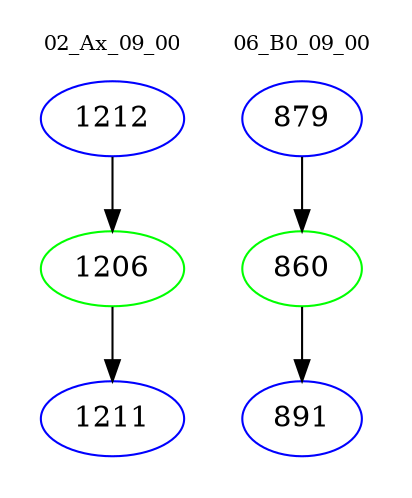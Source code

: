 digraph{
subgraph cluster_0 {
color = white
label = "02_Ax_09_00";
fontsize=10;
T0_1212 [label="1212", color="blue"]
T0_1212 -> T0_1206 [color="black"]
T0_1206 [label="1206", color="green"]
T0_1206 -> T0_1211 [color="black"]
T0_1211 [label="1211", color="blue"]
}
subgraph cluster_1 {
color = white
label = "06_B0_09_00";
fontsize=10;
T1_879 [label="879", color="blue"]
T1_879 -> T1_860 [color="black"]
T1_860 [label="860", color="green"]
T1_860 -> T1_891 [color="black"]
T1_891 [label="891", color="blue"]
}
}
